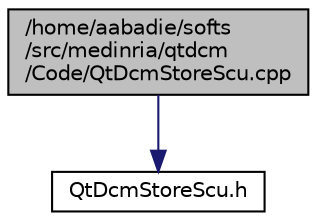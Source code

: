 digraph "/home/aabadie/softs/src/medinria/qtdcm/Code/QtDcmStoreScu.cpp"
{
  edge [fontname="Helvetica",fontsize="10",labelfontname="Helvetica",labelfontsize="10"];
  node [fontname="Helvetica",fontsize="10",shape=record];
  Node1 [label="/home/aabadie/softs\l/src/medinria/qtdcm\l/Code/QtDcmStoreScu.cpp",height=0.2,width=0.4,color="black", fillcolor="grey75", style="filled" fontcolor="black"];
  Node1 -> Node2 [color="midnightblue",fontsize="10",style="solid",fontname="Helvetica"];
  Node2 [label="QtDcmStoreScu.h",height=0.2,width=0.4,color="black", fillcolor="white", style="filled",URL="$QtDcmStoreScu_8h.html"];
}
